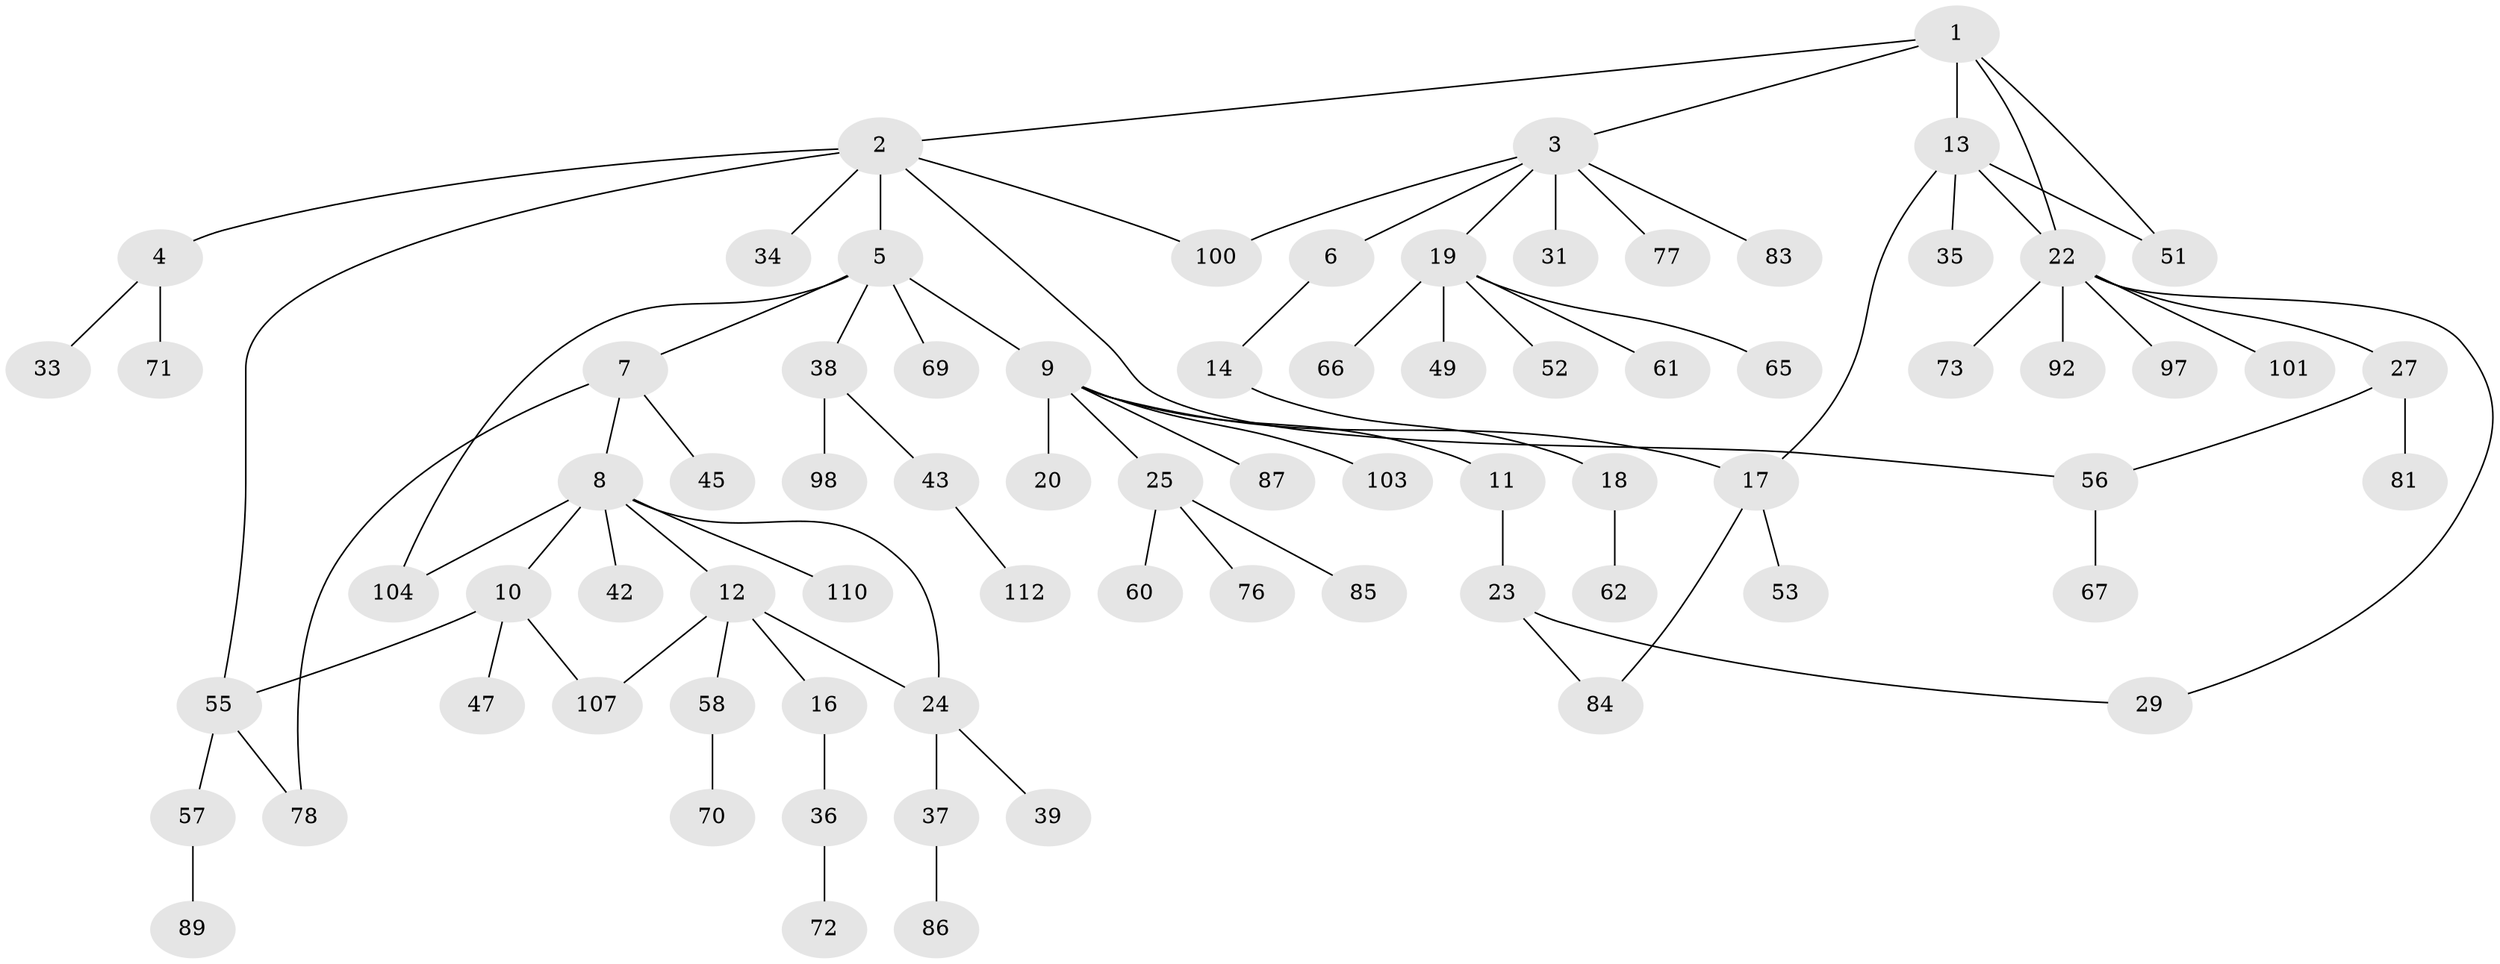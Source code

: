 // Generated by graph-tools (version 1.1) at 2025/51/02/27/25 19:51:40]
// undirected, 76 vertices, 87 edges
graph export_dot {
graph [start="1"]
  node [color=gray90,style=filled];
  1 [super="+99"];
  2 [super="+21"];
  3 [super="+40"];
  4 [super="+50"];
  5 [super="+46"];
  6;
  7 [super="+68"];
  8 [super="+26"];
  9 [super="+106"];
  10 [super="+105"];
  11;
  12 [super="+15"];
  13 [super="+82"];
  14;
  16 [super="+95"];
  17 [super="+74"];
  18 [super="+96"];
  19 [super="+41"];
  20 [super="+63"];
  22 [super="+44"];
  23 [super="+59"];
  24 [super="+30"];
  25 [super="+32"];
  27 [super="+28"];
  29 [super="+111"];
  31;
  33;
  34;
  35;
  36 [super="+80"];
  37 [super="+48"];
  38 [super="+79"];
  39;
  42;
  43;
  45;
  47;
  49;
  51;
  52 [super="+64"];
  53 [super="+54"];
  55 [super="+113"];
  56 [super="+108"];
  57;
  58 [super="+94"];
  60;
  61;
  62;
  65;
  66;
  67;
  69 [super="+88"];
  70;
  71 [super="+75"];
  72;
  73;
  76 [super="+90"];
  77 [super="+93"];
  78;
  81;
  83 [super="+102"];
  84;
  85;
  86 [super="+91"];
  87 [super="+109"];
  89;
  92;
  97;
  98;
  100;
  101;
  103;
  104;
  107;
  110;
  112;
  1 -- 2;
  1 -- 3;
  1 -- 13;
  1 -- 51;
  1 -- 22;
  2 -- 4;
  2 -- 5;
  2 -- 100;
  2 -- 55;
  2 -- 34;
  2 -- 56;
  3 -- 6;
  3 -- 19;
  3 -- 31;
  3 -- 77;
  3 -- 83;
  3 -- 100;
  4 -- 33;
  4 -- 71;
  5 -- 7;
  5 -- 9;
  5 -- 38;
  5 -- 104;
  5 -- 69;
  6 -- 14;
  7 -- 8;
  7 -- 45;
  7 -- 78;
  8 -- 10;
  8 -- 12;
  8 -- 24;
  8 -- 110;
  8 -- 104;
  8 -- 42;
  9 -- 11;
  9 -- 20;
  9 -- 25;
  9 -- 87;
  9 -- 103;
  9 -- 17;
  10 -- 47;
  10 -- 55;
  10 -- 107;
  11 -- 23;
  12 -- 58;
  12 -- 16;
  12 -- 24;
  12 -- 107;
  13 -- 17;
  13 -- 22;
  13 -- 35;
  13 -- 51;
  14 -- 18;
  16 -- 36;
  17 -- 53;
  17 -- 84;
  18 -- 62;
  19 -- 49;
  19 -- 66;
  19 -- 65;
  19 -- 52;
  19 -- 61;
  22 -- 27;
  22 -- 29;
  22 -- 73;
  22 -- 92;
  22 -- 97;
  22 -- 101;
  23 -- 84;
  23 -- 29;
  24 -- 37;
  24 -- 39;
  25 -- 76;
  25 -- 60;
  25 -- 85;
  27 -- 56;
  27 -- 81;
  36 -- 72;
  37 -- 86;
  38 -- 43;
  38 -- 98;
  43 -- 112;
  55 -- 57;
  55 -- 78;
  56 -- 67;
  57 -- 89;
  58 -- 70;
}
